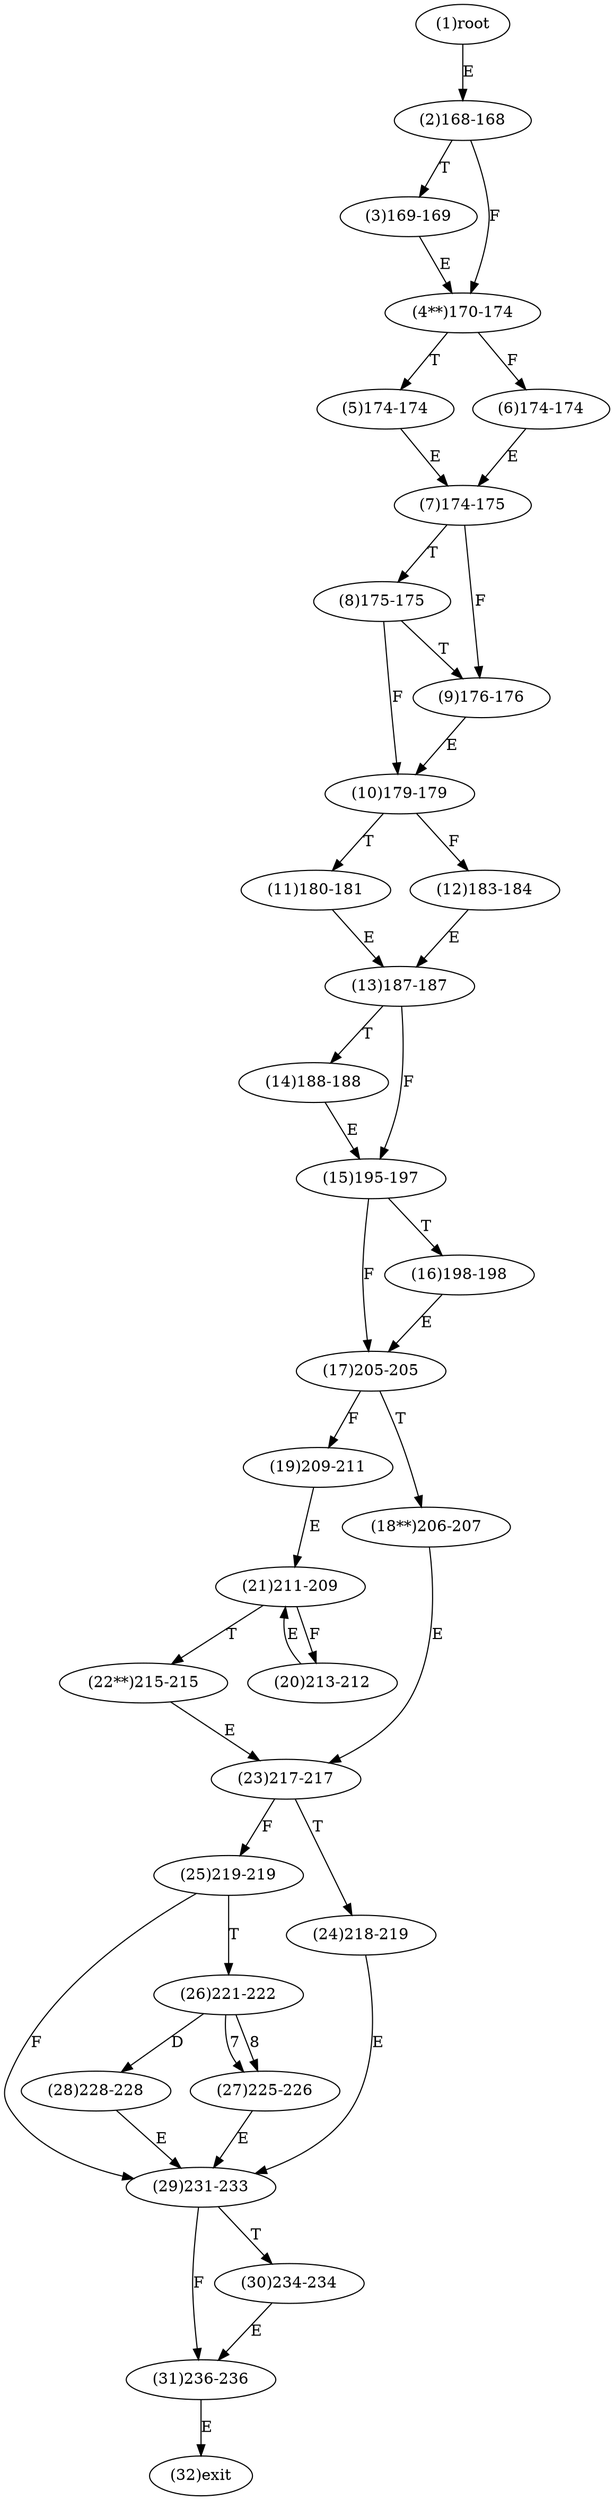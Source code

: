 digraph "" { 
1[ label="(1)root"];
2[ label="(2)168-168"];
3[ label="(3)169-169"];
4[ label="(4**)170-174"];
5[ label="(5)174-174"];
6[ label="(6)174-174"];
7[ label="(7)174-175"];
8[ label="(8)175-175"];
9[ label="(9)176-176"];
10[ label="(10)179-179"];
11[ label="(11)180-181"];
12[ label="(12)183-184"];
13[ label="(13)187-187"];
14[ label="(14)188-188"];
15[ label="(15)195-197"];
17[ label="(17)205-205"];
16[ label="(16)198-198"];
19[ label="(19)209-211"];
18[ label="(18**)206-207"];
21[ label="(21)211-209"];
20[ label="(20)213-212"];
23[ label="(23)217-217"];
22[ label="(22**)215-215"];
25[ label="(25)219-219"];
24[ label="(24)218-219"];
27[ label="(27)225-226"];
26[ label="(26)221-222"];
29[ label="(29)231-233"];
28[ label="(28)228-228"];
31[ label="(31)236-236"];
30[ label="(30)234-234"];
32[ label="(32)exit"];
1->2[ label="E"];
2->4[ label="F"];
2->3[ label="T"];
3->4[ label="E"];
4->6[ label="F"];
4->5[ label="T"];
5->7[ label="E"];
6->7[ label="E"];
7->9[ label="F"];
7->8[ label="T"];
8->10[ label="F"];
8->9[ label="T"];
9->10[ label="E"];
10->12[ label="F"];
10->11[ label="T"];
11->13[ label="E"];
12->13[ label="E"];
13->15[ label="F"];
13->14[ label="T"];
14->15[ label="E"];
15->17[ label="F"];
15->16[ label="T"];
16->17[ label="E"];
17->19[ label="F"];
17->18[ label="T"];
18->23[ label="E"];
19->21[ label="E"];
20->21[ label="E"];
21->20[ label="F"];
21->22[ label="T"];
22->23[ label="E"];
23->25[ label="F"];
23->24[ label="T"];
24->29[ label="E"];
25->29[ label="F"];
25->26[ label="T"];
26->27[ label="7"];
26->27[ label="8"];
26->28[ label="D"];
27->29[ label="E"];
28->29[ label="E"];
29->31[ label="F"];
29->30[ label="T"];
30->31[ label="E"];
31->32[ label="E"];
}